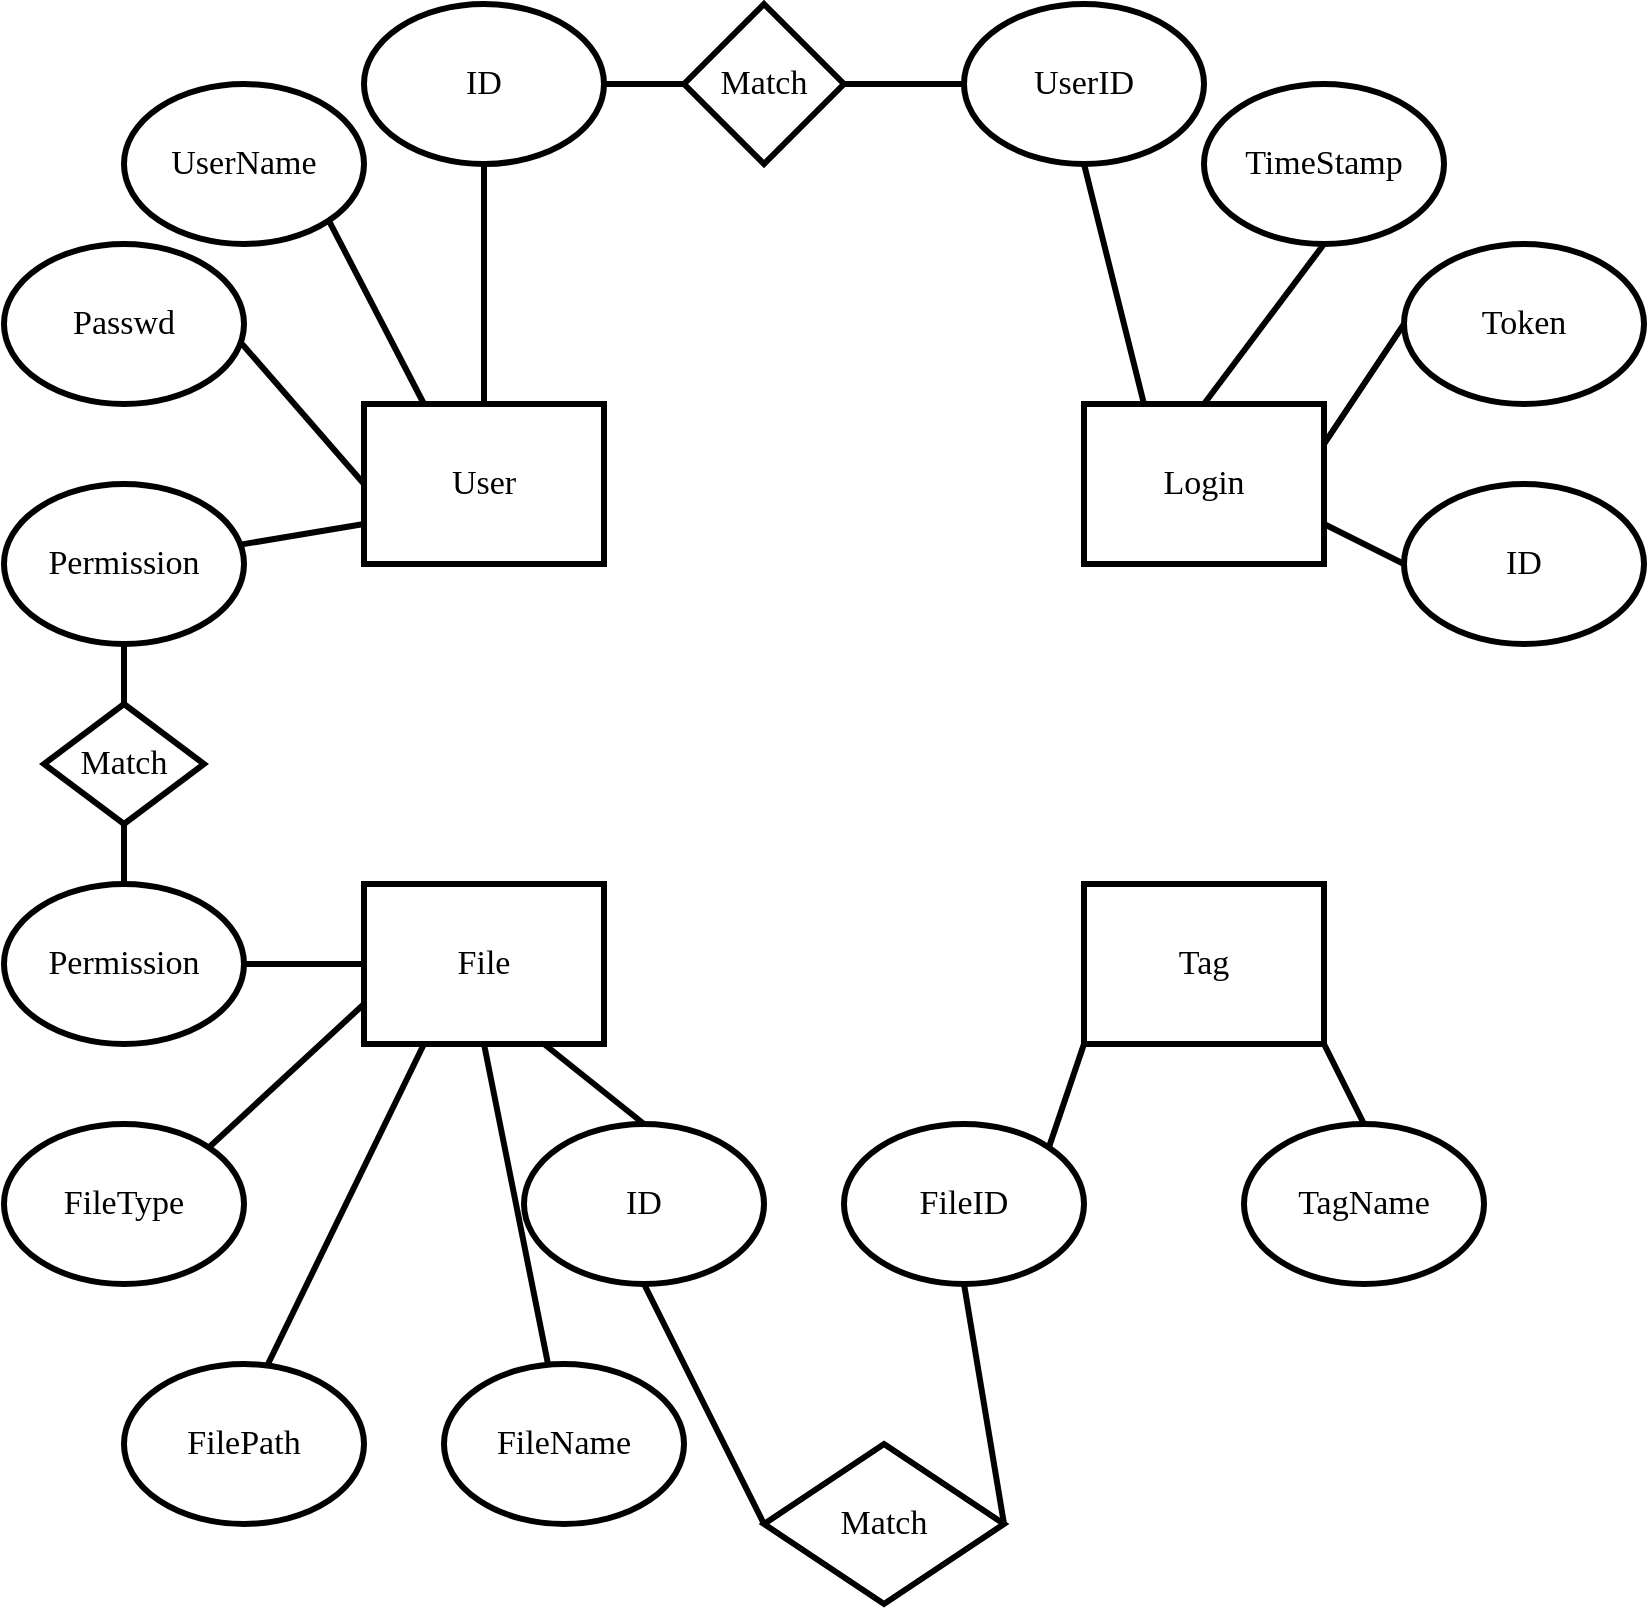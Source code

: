 <mxfile version="14.8.2" type="device"><diagram id="R2lEEEUBdFMjLlhIrx00" name="Page-1"><mxGraphModel dx="1422" dy="728" grid="1" gridSize="10" guides="1" tooltips="1" connect="1" arrows="1" fold="1" page="1" pageScale="1" pageWidth="850" pageHeight="1100" math="0" shadow="0" extFonts="Permanent Marker^https://fonts.googleapis.com/css?family=Permanent+Marker"><root><mxCell id="0"/><mxCell id="1" parent="0"/><mxCell id="qGzEmUxHp0I9UaPOEVDA-9" style="rounded=0;orthogonalLoop=1;jettySize=auto;html=1;exitX=0.5;exitY=0;exitDx=0;exitDy=0;entryX=0.5;entryY=1;entryDx=0;entryDy=0;endArrow=none;endFill=0;fontSize=17;fontStyle=0;fontFamily=Fira Code;strokeWidth=3;" edge="1" parent="1" source="qGzEmUxHp0I9UaPOEVDA-1" target="qGzEmUxHp0I9UaPOEVDA-5"><mxGeometry relative="1" as="geometry"/></mxCell><mxCell id="qGzEmUxHp0I9UaPOEVDA-11" style="edgeStyle=none;rounded=0;orthogonalLoop=1;jettySize=auto;html=1;exitX=0.25;exitY=0;exitDx=0;exitDy=0;entryX=1;entryY=1;entryDx=0;entryDy=0;endArrow=none;endFill=0;strokeColor=#000000;fontSize=17;fontStyle=0;fontFamily=Fira Code;strokeWidth=3;" edge="1" parent="1" source="qGzEmUxHp0I9UaPOEVDA-1" target="qGzEmUxHp0I9UaPOEVDA-6"><mxGeometry relative="1" as="geometry"/></mxCell><mxCell id="qGzEmUxHp0I9UaPOEVDA-12" style="edgeStyle=none;rounded=0;orthogonalLoop=1;jettySize=auto;html=1;exitX=0;exitY=0.5;exitDx=0;exitDy=0;entryX=0.992;entryY=0.625;entryDx=0;entryDy=0;entryPerimeter=0;endArrow=none;endFill=0;strokeColor=#000000;fontSize=17;fontStyle=0;fontFamily=Fira Code;strokeWidth=3;" edge="1" parent="1" source="qGzEmUxHp0I9UaPOEVDA-1" target="qGzEmUxHp0I9UaPOEVDA-7"><mxGeometry relative="1" as="geometry"/></mxCell><mxCell id="qGzEmUxHp0I9UaPOEVDA-13" style="edgeStyle=none;rounded=0;orthogonalLoop=1;jettySize=auto;html=1;exitX=0;exitY=0.75;exitDx=0;exitDy=0;endArrow=none;endFill=0;strokeColor=#000000;fontSize=17;fontStyle=0;fontFamily=Fira Code;strokeWidth=3;" edge="1" parent="1" source="qGzEmUxHp0I9UaPOEVDA-1" target="qGzEmUxHp0I9UaPOEVDA-8"><mxGeometry relative="1" as="geometry"/></mxCell><mxCell id="qGzEmUxHp0I9UaPOEVDA-1" value="User" style="rounded=0;whiteSpace=wrap;html=1;fontSize=17;fontStyle=0;fontFamily=Fira Code;strokeWidth=3;" vertex="1" parent="1"><mxGeometry x="200" y="240" width="120" height="80" as="geometry"/></mxCell><mxCell id="qGzEmUxHp0I9UaPOEVDA-35" style="edgeStyle=none;rounded=0;orthogonalLoop=1;jettySize=auto;html=1;exitX=0;exitY=0.75;exitDx=0;exitDy=0;entryX=1;entryY=0;entryDx=0;entryDy=0;endArrow=none;endFill=0;strokeColor=#000000;fontSize=17;fontStyle=0;fontFamily=Fira Code;strokeWidth=3;" edge="1" parent="1" source="qGzEmUxHp0I9UaPOEVDA-2" target="qGzEmUxHp0I9UaPOEVDA-28"><mxGeometry relative="1" as="geometry"/></mxCell><mxCell id="qGzEmUxHp0I9UaPOEVDA-36" style="edgeStyle=none;rounded=0;orthogonalLoop=1;jettySize=auto;html=1;exitX=0.25;exitY=1;exitDx=0;exitDy=0;entryX=0.6;entryY=0;entryDx=0;entryDy=0;entryPerimeter=0;endArrow=none;endFill=0;strokeColor=#000000;fontSize=17;fontStyle=0;fontFamily=Fira Code;strokeWidth=3;" edge="1" parent="1" source="qGzEmUxHp0I9UaPOEVDA-2" target="qGzEmUxHp0I9UaPOEVDA-26"><mxGeometry relative="1" as="geometry"/></mxCell><mxCell id="qGzEmUxHp0I9UaPOEVDA-37" style="edgeStyle=none;rounded=0;orthogonalLoop=1;jettySize=auto;html=1;exitX=0.5;exitY=1;exitDx=0;exitDy=0;endArrow=none;endFill=0;strokeColor=#000000;fontSize=17;fontStyle=0;fontFamily=Fira Code;strokeWidth=3;" edge="1" parent="1" source="qGzEmUxHp0I9UaPOEVDA-2" target="qGzEmUxHp0I9UaPOEVDA-25"><mxGeometry relative="1" as="geometry"/></mxCell><mxCell id="qGzEmUxHp0I9UaPOEVDA-38" style="edgeStyle=none;rounded=0;orthogonalLoop=1;jettySize=auto;html=1;exitX=0.75;exitY=1;exitDx=0;exitDy=0;entryX=0.5;entryY=0;entryDx=0;entryDy=0;endArrow=none;endFill=0;strokeColor=#000000;fontSize=17;fontStyle=0;fontFamily=Fira Code;strokeWidth=3;" edge="1" parent="1" source="qGzEmUxHp0I9UaPOEVDA-2" target="qGzEmUxHp0I9UaPOEVDA-29"><mxGeometry relative="1" as="geometry"/></mxCell><mxCell id="qGzEmUxHp0I9UaPOEVDA-2" value="File" style="rounded=0;whiteSpace=wrap;html=1;fontSize=17;fontStyle=0;fontFamily=Fira Code;strokeWidth=3;" vertex="1" parent="1"><mxGeometry x="200" y="480" width="120" height="80" as="geometry"/></mxCell><mxCell id="qGzEmUxHp0I9UaPOEVDA-18" style="edgeStyle=none;rounded=0;orthogonalLoop=1;jettySize=auto;html=1;exitX=0.25;exitY=0;exitDx=0;exitDy=0;entryX=0.5;entryY=1;entryDx=0;entryDy=0;endArrow=none;endFill=0;strokeColor=#000000;fontSize=17;fontStyle=0;fontFamily=Fira Code;strokeWidth=3;" edge="1" parent="1" source="qGzEmUxHp0I9UaPOEVDA-3" target="qGzEmUxHp0I9UaPOEVDA-14"><mxGeometry relative="1" as="geometry"/></mxCell><mxCell id="qGzEmUxHp0I9UaPOEVDA-19" style="edgeStyle=none;rounded=0;orthogonalLoop=1;jettySize=auto;html=1;exitX=0.5;exitY=0;exitDx=0;exitDy=0;entryX=0.5;entryY=1;entryDx=0;entryDy=0;endArrow=none;endFill=0;strokeColor=#000000;fontSize=17;fontStyle=0;fontFamily=Fira Code;strokeWidth=3;" edge="1" parent="1" source="qGzEmUxHp0I9UaPOEVDA-3" target="qGzEmUxHp0I9UaPOEVDA-15"><mxGeometry relative="1" as="geometry"/></mxCell><mxCell id="qGzEmUxHp0I9UaPOEVDA-20" style="edgeStyle=none;rounded=0;orthogonalLoop=1;jettySize=auto;html=1;exitX=1;exitY=0.25;exitDx=0;exitDy=0;entryX=0;entryY=0.5;entryDx=0;entryDy=0;endArrow=none;endFill=0;strokeColor=#000000;fontSize=17;fontStyle=0;fontFamily=Fira Code;strokeWidth=3;" edge="1" parent="1" source="qGzEmUxHp0I9UaPOEVDA-3" target="qGzEmUxHp0I9UaPOEVDA-16"><mxGeometry relative="1" as="geometry"/></mxCell><mxCell id="qGzEmUxHp0I9UaPOEVDA-21" style="edgeStyle=none;rounded=0;orthogonalLoop=1;jettySize=auto;html=1;exitX=1;exitY=0.75;exitDx=0;exitDy=0;entryX=0;entryY=0.5;entryDx=0;entryDy=0;endArrow=none;endFill=0;strokeColor=#000000;fontSize=17;fontStyle=0;fontFamily=Fira Code;strokeWidth=3;" edge="1" parent="1" source="qGzEmUxHp0I9UaPOEVDA-3" target="qGzEmUxHp0I9UaPOEVDA-17"><mxGeometry relative="1" as="geometry"/></mxCell><mxCell id="qGzEmUxHp0I9UaPOEVDA-3" value="Login" style="rounded=0;whiteSpace=wrap;html=1;fontSize=17;fontStyle=0;fontFamily=Fira Code;strokeWidth=3;" vertex="1" parent="1"><mxGeometry x="560" y="240" width="120" height="80" as="geometry"/></mxCell><mxCell id="qGzEmUxHp0I9UaPOEVDA-41" style="edgeStyle=none;rounded=0;orthogonalLoop=1;jettySize=auto;html=1;exitX=0;exitY=1;exitDx=0;exitDy=0;entryX=1;entryY=0;entryDx=0;entryDy=0;endArrow=none;endFill=0;strokeColor=#000000;fontSize=17;fontStyle=0;fontFamily=Fira Code;strokeWidth=3;" edge="1" parent="1" source="qGzEmUxHp0I9UaPOEVDA-4" target="qGzEmUxHp0I9UaPOEVDA-39"><mxGeometry relative="1" as="geometry"/></mxCell><mxCell id="qGzEmUxHp0I9UaPOEVDA-42" style="edgeStyle=none;rounded=0;orthogonalLoop=1;jettySize=auto;html=1;exitX=1;exitY=1;exitDx=0;exitDy=0;entryX=0.5;entryY=0;entryDx=0;entryDy=0;endArrow=none;endFill=0;strokeColor=#000000;fontSize=17;fontStyle=0;fontFamily=Fira Code;strokeWidth=3;" edge="1" parent="1" source="qGzEmUxHp0I9UaPOEVDA-4" target="qGzEmUxHp0I9UaPOEVDA-40"><mxGeometry relative="1" as="geometry"/></mxCell><mxCell id="qGzEmUxHp0I9UaPOEVDA-4" value="Tag" style="rounded=0;whiteSpace=wrap;html=1;fontSize=17;fontStyle=0;fontFamily=Fira Code;strokeWidth=3;" vertex="1" parent="1"><mxGeometry x="560" y="480" width="120" height="80" as="geometry"/></mxCell><mxCell id="qGzEmUxHp0I9UaPOEVDA-23" style="edgeStyle=none;rounded=0;orthogonalLoop=1;jettySize=auto;html=1;exitX=1;exitY=0.5;exitDx=0;exitDy=0;entryX=0;entryY=0.5;entryDx=0;entryDy=0;endArrow=none;endFill=0;strokeColor=#000000;fontSize=17;fontStyle=0;fontFamily=Fira Code;strokeWidth=3;" edge="1" parent="1" source="qGzEmUxHp0I9UaPOEVDA-5" target="qGzEmUxHp0I9UaPOEVDA-22"><mxGeometry relative="1" as="geometry"/></mxCell><mxCell id="qGzEmUxHp0I9UaPOEVDA-5" value="ID" style="ellipse;whiteSpace=wrap;html=1;fontSize=17;fontStyle=0;fontFamily=Fira Code;strokeWidth=3;" vertex="1" parent="1"><mxGeometry x="200" y="40" width="120" height="80" as="geometry"/></mxCell><mxCell id="qGzEmUxHp0I9UaPOEVDA-6" value="UserName" style="ellipse;whiteSpace=wrap;html=1;fontSize=17;fontStyle=0;fontFamily=Fira Code;strokeWidth=3;" vertex="1" parent="1"><mxGeometry x="80" y="80" width="120" height="80" as="geometry"/></mxCell><mxCell id="qGzEmUxHp0I9UaPOEVDA-7" value="Passwd" style="ellipse;whiteSpace=wrap;html=1;fontSize=17;fontStyle=0;fontFamily=Fira Code;strokeWidth=3;" vertex="1" parent="1"><mxGeometry x="20" y="160" width="120" height="80" as="geometry"/></mxCell><mxCell id="qGzEmUxHp0I9UaPOEVDA-32" style="edgeStyle=none;rounded=0;orthogonalLoop=1;jettySize=auto;html=1;exitX=0.5;exitY=1;exitDx=0;exitDy=0;entryX=0.5;entryY=0;entryDx=0;entryDy=0;endArrow=none;endFill=0;strokeColor=#000000;fontSize=17;fontStyle=0;fontFamily=Fira Code;strokeWidth=3;" edge="1" parent="1" source="qGzEmUxHp0I9UaPOEVDA-8" target="qGzEmUxHp0I9UaPOEVDA-31"><mxGeometry relative="1" as="geometry"/></mxCell><mxCell id="qGzEmUxHp0I9UaPOEVDA-8" value="Permission" style="ellipse;whiteSpace=wrap;html=1;fontSize=17;fontStyle=0;fontFamily=Fira Code;strokeWidth=3;" vertex="1" parent="1"><mxGeometry x="20" y="280" width="120" height="80" as="geometry"/></mxCell><mxCell id="qGzEmUxHp0I9UaPOEVDA-14" value="UserID" style="ellipse;whiteSpace=wrap;html=1;fontSize=17;fontStyle=0;fontFamily=Fira Code;strokeWidth=3;" vertex="1" parent="1"><mxGeometry x="500" y="40" width="120" height="80" as="geometry"/></mxCell><mxCell id="qGzEmUxHp0I9UaPOEVDA-15" value="TimeStamp" style="ellipse;whiteSpace=wrap;html=1;fontSize=17;fontStyle=0;fontFamily=Fira Code;strokeWidth=3;" vertex="1" parent="1"><mxGeometry x="620" y="80" width="120" height="80" as="geometry"/></mxCell><mxCell id="qGzEmUxHp0I9UaPOEVDA-16" value="Token" style="ellipse;whiteSpace=wrap;html=1;fontSize=17;fontStyle=0;fontFamily=Fira Code;strokeWidth=3;" vertex="1" parent="1"><mxGeometry x="720" y="160" width="120" height="80" as="geometry"/></mxCell><mxCell id="qGzEmUxHp0I9UaPOEVDA-17" value="ID" style="ellipse;whiteSpace=wrap;html=1;fontSize=17;fontStyle=0;fontFamily=Fira Code;strokeWidth=3;" vertex="1" parent="1"><mxGeometry x="720" y="280" width="120" height="80" as="geometry"/></mxCell><mxCell id="qGzEmUxHp0I9UaPOEVDA-24" style="edgeStyle=none;rounded=0;orthogonalLoop=1;jettySize=auto;html=1;exitX=1;exitY=0.5;exitDx=0;exitDy=0;entryX=0;entryY=0.5;entryDx=0;entryDy=0;endArrow=none;endFill=0;strokeColor=#000000;fontSize=17;fontStyle=0;fontFamily=Fira Code;strokeWidth=3;" edge="1" parent="1" source="qGzEmUxHp0I9UaPOEVDA-22" target="qGzEmUxHp0I9UaPOEVDA-14"><mxGeometry relative="1" as="geometry"/></mxCell><mxCell id="qGzEmUxHp0I9UaPOEVDA-22" value="Match" style="rhombus;whiteSpace=wrap;html=1;fontSize=17;fontStyle=0;fontFamily=Fira Code;strokeWidth=3;" vertex="1" parent="1"><mxGeometry x="360" y="40" width="80" height="80" as="geometry"/></mxCell><mxCell id="qGzEmUxHp0I9UaPOEVDA-25" value="FileName" style="ellipse;whiteSpace=wrap;html=1;fontSize=17;fontStyle=0;fontFamily=Fira Code;strokeWidth=3;" vertex="1" parent="1"><mxGeometry x="240" y="720" width="120" height="80" as="geometry"/></mxCell><mxCell id="qGzEmUxHp0I9UaPOEVDA-26" value="FilePath" style="ellipse;whiteSpace=wrap;html=1;fontSize=17;fontStyle=0;fontFamily=Fira Code;strokeWidth=3;" vertex="1" parent="1"><mxGeometry x="80" y="720" width="120" height="80" as="geometry"/></mxCell><mxCell id="qGzEmUxHp0I9UaPOEVDA-34" style="edgeStyle=none;rounded=0;orthogonalLoop=1;jettySize=auto;html=1;exitX=1;exitY=0.5;exitDx=0;exitDy=0;entryX=0;entryY=0.5;entryDx=0;entryDy=0;endArrow=none;endFill=0;strokeColor=#000000;fontSize=17;fontStyle=0;fontFamily=Fira Code;strokeWidth=3;" edge="1" parent="1" source="qGzEmUxHp0I9UaPOEVDA-27" target="qGzEmUxHp0I9UaPOEVDA-2"><mxGeometry relative="1" as="geometry"/></mxCell><mxCell id="qGzEmUxHp0I9UaPOEVDA-27" value="Permission" style="ellipse;whiteSpace=wrap;html=1;fontSize=17;fontStyle=0;fontFamily=Fira Code;strokeWidth=3;" vertex="1" parent="1"><mxGeometry x="20" y="480" width="120" height="80" as="geometry"/></mxCell><mxCell id="qGzEmUxHp0I9UaPOEVDA-28" value="FileType" style="ellipse;whiteSpace=wrap;html=1;fontSize=17;fontStyle=0;fontFamily=Fira Code;strokeWidth=3;" vertex="1" parent="1"><mxGeometry x="20" y="600" width="120" height="80" as="geometry"/></mxCell><mxCell id="qGzEmUxHp0I9UaPOEVDA-45" style="edgeStyle=none;rounded=0;orthogonalLoop=1;jettySize=auto;html=1;exitX=0.5;exitY=1;exitDx=0;exitDy=0;entryX=0;entryY=0.5;entryDx=0;entryDy=0;endArrow=none;endFill=0;strokeColor=#000000;fontSize=17;fontStyle=0;fontFamily=Fira Code;strokeWidth=3;" edge="1" parent="1" source="qGzEmUxHp0I9UaPOEVDA-29" target="qGzEmUxHp0I9UaPOEVDA-43"><mxGeometry relative="1" as="geometry"/></mxCell><mxCell id="qGzEmUxHp0I9UaPOEVDA-29" value="ID" style="ellipse;whiteSpace=wrap;html=1;fontSize=17;fontStyle=0;fontFamily=Fira Code;strokeWidth=3;" vertex="1" parent="1"><mxGeometry x="280" y="600" width="120" height="80" as="geometry"/></mxCell><mxCell id="qGzEmUxHp0I9UaPOEVDA-33" style="edgeStyle=none;rounded=0;orthogonalLoop=1;jettySize=auto;html=1;exitX=0.5;exitY=1;exitDx=0;exitDy=0;entryX=0.5;entryY=0;entryDx=0;entryDy=0;endArrow=none;endFill=0;strokeColor=#000000;fontSize=17;fontStyle=0;fontFamily=Fira Code;strokeWidth=3;" edge="1" parent="1" source="qGzEmUxHp0I9UaPOEVDA-31" target="qGzEmUxHp0I9UaPOEVDA-27"><mxGeometry relative="1" as="geometry"/></mxCell><mxCell id="qGzEmUxHp0I9UaPOEVDA-31" value="Match" style="rhombus;whiteSpace=wrap;html=1;fontSize=17;fontStyle=0;fontFamily=Fira Code;strokeWidth=3;" vertex="1" parent="1"><mxGeometry x="40" y="390" width="80" height="60" as="geometry"/></mxCell><mxCell id="qGzEmUxHp0I9UaPOEVDA-44" style="edgeStyle=none;rounded=0;orthogonalLoop=1;jettySize=auto;html=1;exitX=0.5;exitY=1;exitDx=0;exitDy=0;entryX=1;entryY=0.5;entryDx=0;entryDy=0;endArrow=none;endFill=0;strokeColor=#000000;fontSize=17;fontStyle=0;fontFamily=Fira Code;strokeWidth=3;" edge="1" parent="1" source="qGzEmUxHp0I9UaPOEVDA-39" target="qGzEmUxHp0I9UaPOEVDA-43"><mxGeometry relative="1" as="geometry"/></mxCell><mxCell id="qGzEmUxHp0I9UaPOEVDA-39" value="FileID" style="ellipse;whiteSpace=wrap;html=1;fontSize=17;fontStyle=0;fontFamily=Fira Code;strokeWidth=3;" vertex="1" parent="1"><mxGeometry x="440" y="600" width="120" height="80" as="geometry"/></mxCell><mxCell id="qGzEmUxHp0I9UaPOEVDA-40" value="TagName" style="ellipse;whiteSpace=wrap;html=1;fontSize=17;fontStyle=0;fontFamily=Fira Code;strokeWidth=3;" vertex="1" parent="1"><mxGeometry x="640" y="600" width="120" height="80" as="geometry"/></mxCell><mxCell id="qGzEmUxHp0I9UaPOEVDA-43" value="Match" style="rhombus;whiteSpace=wrap;html=1;fontSize=17;fontStyle=0;fontFamily=Fira Code;strokeWidth=3;" vertex="1" parent="1"><mxGeometry x="400" y="760" width="120" height="80" as="geometry"/></mxCell></root></mxGraphModel></diagram></mxfile>
